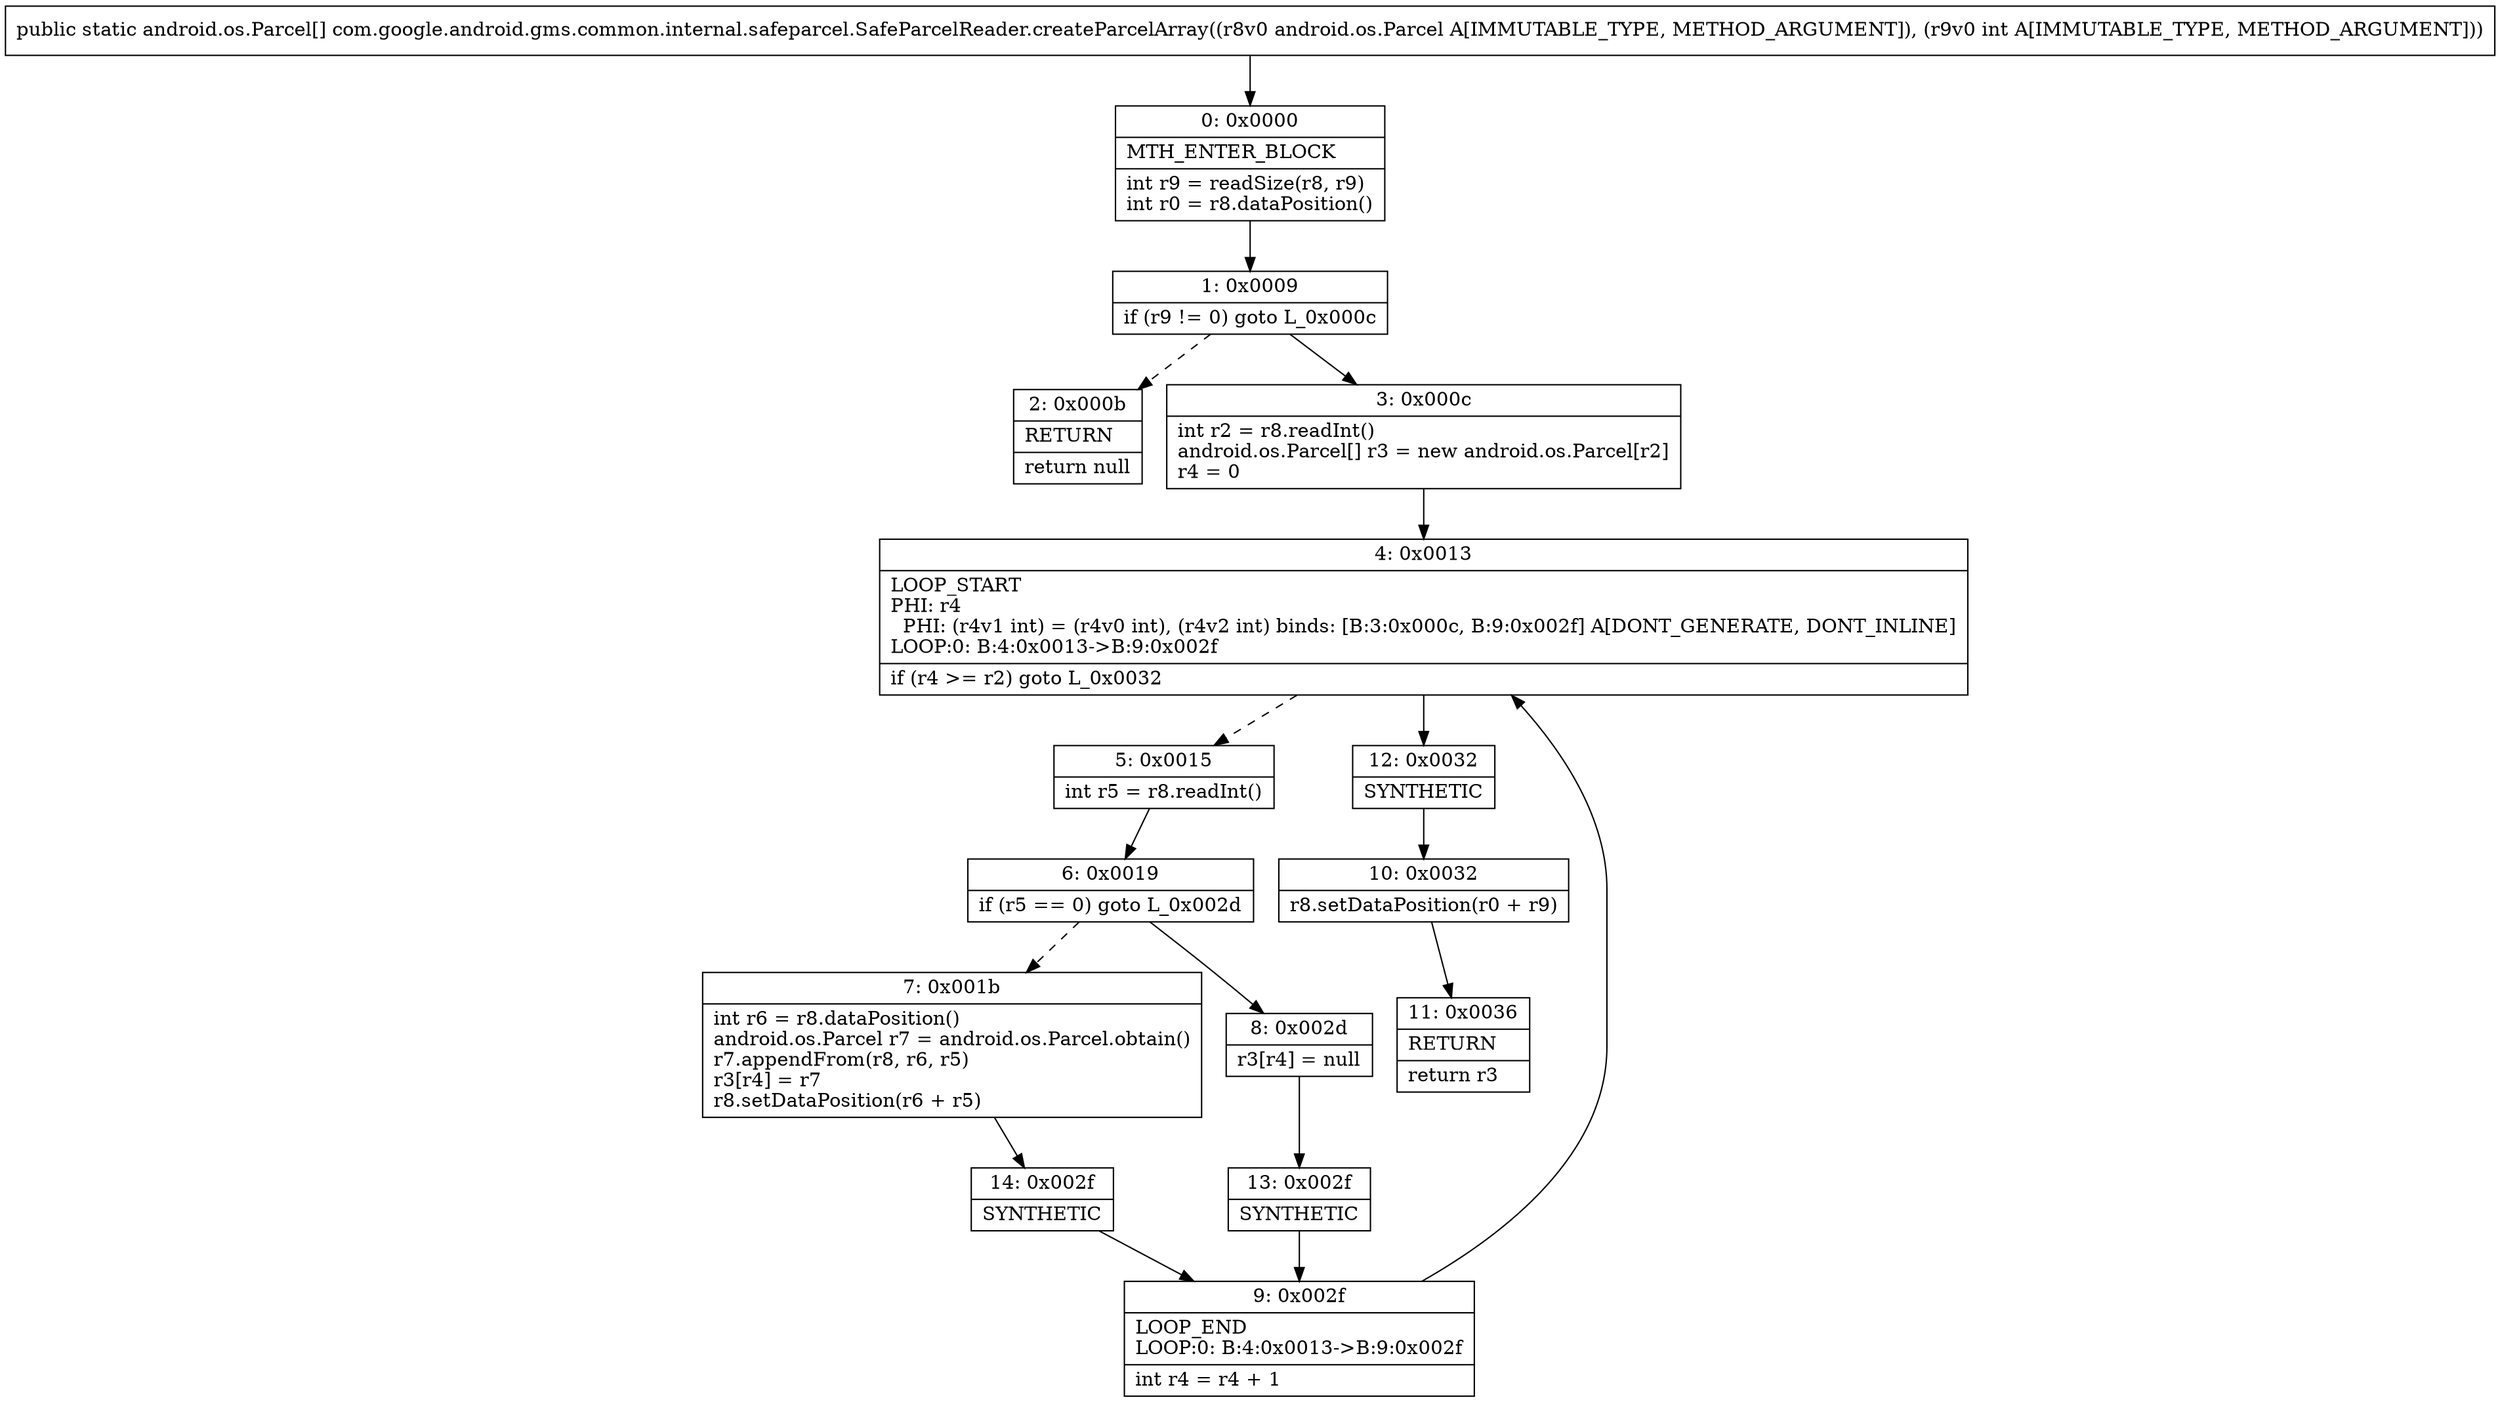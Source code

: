 digraph "CFG forcom.google.android.gms.common.internal.safeparcel.SafeParcelReader.createParcelArray(Landroid\/os\/Parcel;I)[Landroid\/os\/Parcel;" {
Node_0 [shape=record,label="{0\:\ 0x0000|MTH_ENTER_BLOCK\l|int r9 = readSize(r8, r9)\lint r0 = r8.dataPosition()\l}"];
Node_1 [shape=record,label="{1\:\ 0x0009|if (r9 != 0) goto L_0x000c\l}"];
Node_2 [shape=record,label="{2\:\ 0x000b|RETURN\l|return null\l}"];
Node_3 [shape=record,label="{3\:\ 0x000c|int r2 = r8.readInt()\landroid.os.Parcel[] r3 = new android.os.Parcel[r2]\lr4 = 0\l}"];
Node_4 [shape=record,label="{4\:\ 0x0013|LOOP_START\lPHI: r4 \l  PHI: (r4v1 int) = (r4v0 int), (r4v2 int) binds: [B:3:0x000c, B:9:0x002f] A[DONT_GENERATE, DONT_INLINE]\lLOOP:0: B:4:0x0013\-\>B:9:0x002f\l|if (r4 \>= r2) goto L_0x0032\l}"];
Node_5 [shape=record,label="{5\:\ 0x0015|int r5 = r8.readInt()\l}"];
Node_6 [shape=record,label="{6\:\ 0x0019|if (r5 == 0) goto L_0x002d\l}"];
Node_7 [shape=record,label="{7\:\ 0x001b|int r6 = r8.dataPosition()\landroid.os.Parcel r7 = android.os.Parcel.obtain()\lr7.appendFrom(r8, r6, r5)\lr3[r4] = r7\lr8.setDataPosition(r6 + r5)\l}"];
Node_8 [shape=record,label="{8\:\ 0x002d|r3[r4] = null\l}"];
Node_9 [shape=record,label="{9\:\ 0x002f|LOOP_END\lLOOP:0: B:4:0x0013\-\>B:9:0x002f\l|int r4 = r4 + 1\l}"];
Node_10 [shape=record,label="{10\:\ 0x0032|r8.setDataPosition(r0 + r9)\l}"];
Node_11 [shape=record,label="{11\:\ 0x0036|RETURN\l|return r3\l}"];
Node_12 [shape=record,label="{12\:\ 0x0032|SYNTHETIC\l}"];
Node_13 [shape=record,label="{13\:\ 0x002f|SYNTHETIC\l}"];
Node_14 [shape=record,label="{14\:\ 0x002f|SYNTHETIC\l}"];
MethodNode[shape=record,label="{public static android.os.Parcel[] com.google.android.gms.common.internal.safeparcel.SafeParcelReader.createParcelArray((r8v0 android.os.Parcel A[IMMUTABLE_TYPE, METHOD_ARGUMENT]), (r9v0 int A[IMMUTABLE_TYPE, METHOD_ARGUMENT])) }"];
MethodNode -> Node_0;
Node_0 -> Node_1;
Node_1 -> Node_2[style=dashed];
Node_1 -> Node_3;
Node_3 -> Node_4;
Node_4 -> Node_5[style=dashed];
Node_4 -> Node_12;
Node_5 -> Node_6;
Node_6 -> Node_7[style=dashed];
Node_6 -> Node_8;
Node_7 -> Node_14;
Node_8 -> Node_13;
Node_9 -> Node_4;
Node_10 -> Node_11;
Node_12 -> Node_10;
Node_13 -> Node_9;
Node_14 -> Node_9;
}

